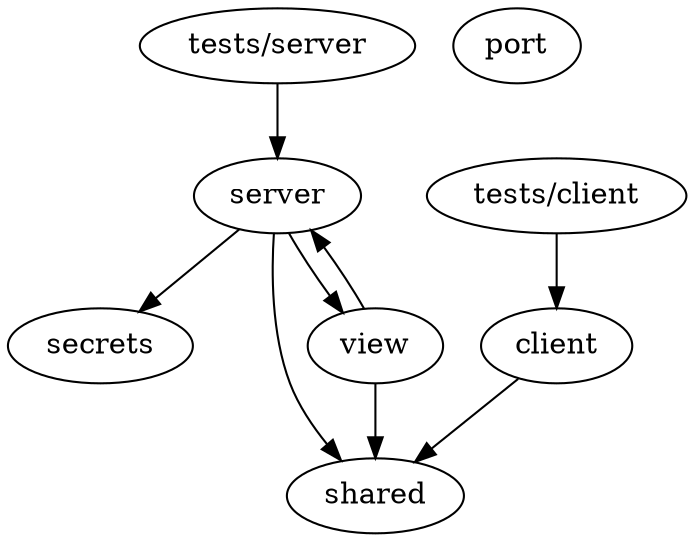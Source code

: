 digraph modules {
	client
	port
	secrets
	server
	shared
	"tests/client"
	"tests/server"
	view

	client -> shared
	server -> shared
	view -> shared

	"tests/client" -> client
	"tests/server" -> server

	server -> secrets

	server -> view
	view -> server
}
